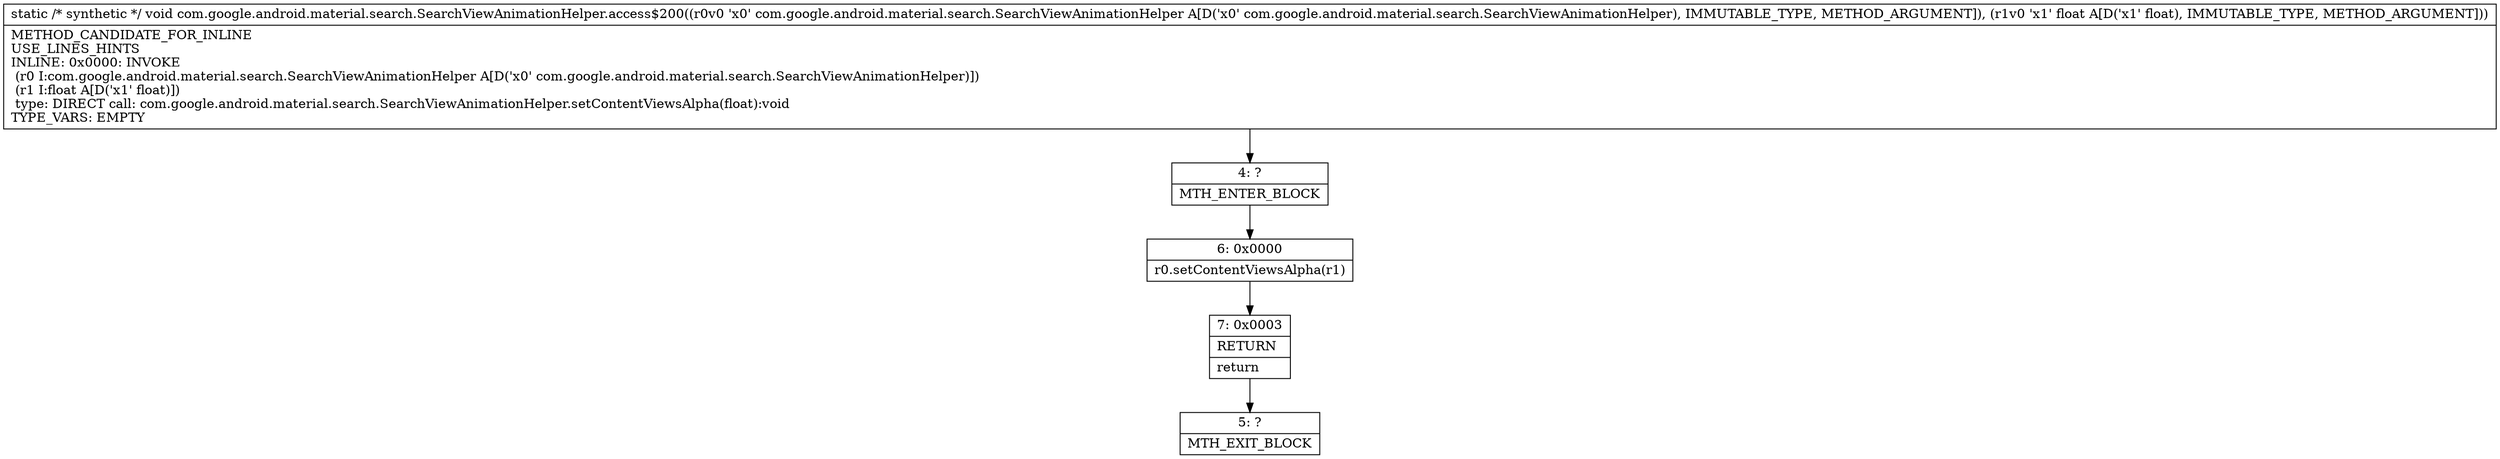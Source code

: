 digraph "CFG forcom.google.android.material.search.SearchViewAnimationHelper.access$200(Lcom\/google\/android\/material\/search\/SearchViewAnimationHelper;F)V" {
Node_4 [shape=record,label="{4\:\ ?|MTH_ENTER_BLOCK\l}"];
Node_6 [shape=record,label="{6\:\ 0x0000|r0.setContentViewsAlpha(r1)\l}"];
Node_7 [shape=record,label="{7\:\ 0x0003|RETURN\l|return\l}"];
Node_5 [shape=record,label="{5\:\ ?|MTH_EXIT_BLOCK\l}"];
MethodNode[shape=record,label="{static \/* synthetic *\/ void com.google.android.material.search.SearchViewAnimationHelper.access$200((r0v0 'x0' com.google.android.material.search.SearchViewAnimationHelper A[D('x0' com.google.android.material.search.SearchViewAnimationHelper), IMMUTABLE_TYPE, METHOD_ARGUMENT]), (r1v0 'x1' float A[D('x1' float), IMMUTABLE_TYPE, METHOD_ARGUMENT]))  | METHOD_CANDIDATE_FOR_INLINE\lUSE_LINES_HINTS\lINLINE: 0x0000: INVOKE  \l  (r0 I:com.google.android.material.search.SearchViewAnimationHelper A[D('x0' com.google.android.material.search.SearchViewAnimationHelper)])\l  (r1 I:float A[D('x1' float)])\l type: DIRECT call: com.google.android.material.search.SearchViewAnimationHelper.setContentViewsAlpha(float):void\lTYPE_VARS: EMPTY\l}"];
MethodNode -> Node_4;Node_4 -> Node_6;
Node_6 -> Node_7;
Node_7 -> Node_5;
}

